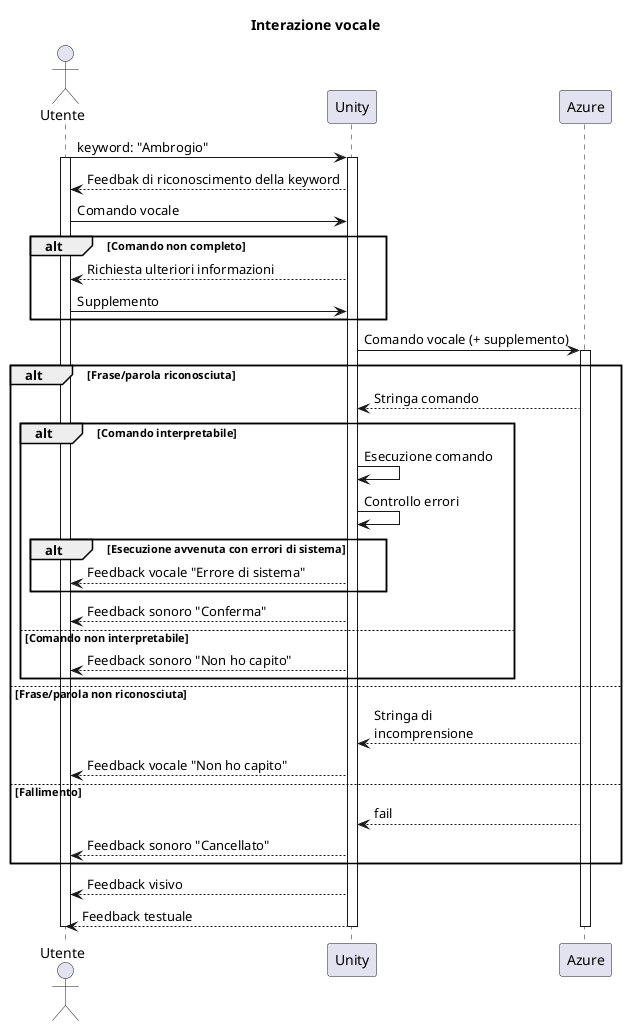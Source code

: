 @startuml
title Interazione vocale

Actor Utente as ut
participant "Azure" as az  order 3
ut -> Unity: keyword: "Ambrogio"
activate ut
activate Unity
Unity --> ut: Feedbak di riconoscimento della keyword
ut -> Unity: Comando vocale
alt Comando non completo
    Unity --> ut: Richiesta ulteriori informazioni
    ut -> Unity: Supplemento
end
Unity -> az: Comando vocale (+ supplemento)
activate az

alt Frase/parola riconosciuta
    az --> Unity: Stringa comando

    alt Comando interpretabile
        Unity -> Unity: Esecuzione comando
        Unity -> Unity: Controllo errori
        alt Esecuzione avvenuta con errori di sistema
        Unity --> ut: Feedback vocale "Errore di sistema"
        end
        Unity --> ut: Feedback sonoro "Conferma"
    else Comando non interpretabile
        Unity --> ut: Feedback sonoro "Non ho capito"
    end
else Frase/parola non riconosciuta
    az --> Unity: Stringa di\nincomprensione
    Unity --> ut: Feedback vocale "Non ho capito"
else Fallimento
    az --> Unity: fail
    Unity --> ut: Feedback sonoro "Cancellato"
end
Unity --> ut: Feedback visivo
Unity --> ut: Feedback testuale
deactivate az
deactivate Unity
deactivate ut
@enduml